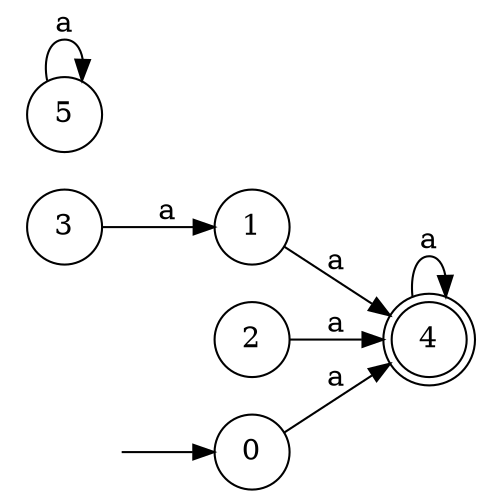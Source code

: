digraph {
  rankdir=LR;
  0 [label="0", shape = circle];
  0 -> 4 [label="a"];
  1 [label="1", shape = circle];
  1 -> 4 [label="a"];
  2 [label="2", shape = circle];
  2 -> 4 [label="a"];
  3 [label="3", shape = circle];
  3 -> 1 [label="a"];
  4 [label="4", shape = doublecircle];
  4 -> 4 [label="a"];
  5 [label="5", shape = circle];
  5 -> 5 [label="a"];
  6 [label="", shape = plaintext];
  6 -> 0 [label=""];
}
